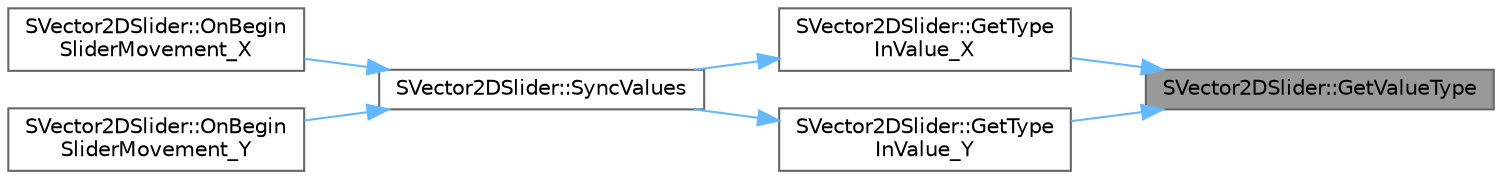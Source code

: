 digraph "SVector2DSlider::GetValueType"
{
 // INTERACTIVE_SVG=YES
 // LATEX_PDF_SIZE
  bgcolor="transparent";
  edge [fontname=Helvetica,fontsize=10,labelfontname=Helvetica,labelfontsize=10];
  node [fontname=Helvetica,fontsize=10,shape=box,height=0.2,width=0.4];
  rankdir="RL";
  Node1 [id="Node000001",label="SVector2DSlider::GetValueType",height=0.2,width=0.4,color="gray40", fillcolor="grey60", style="filled", fontcolor="black",tooltip=" "];
  Node1 -> Node2 [id="edge1_Node000001_Node000002",dir="back",color="steelblue1",style="solid",tooltip=" "];
  Node2 [id="Node000002",label="SVector2DSlider::GetType\lInValue_X",height=0.2,width=0.4,color="grey40", fillcolor="white", style="filled",URL="$d0/d1b/classSVector2DSlider.html#ac0826b216c248d0b02b59d56672c98f1",tooltip=" "];
  Node2 -> Node3 [id="edge2_Node000002_Node000003",dir="back",color="steelblue1",style="solid",tooltip=" "];
  Node3 [id="Node000003",label="SVector2DSlider::SyncValues",height=0.2,width=0.4,color="grey40", fillcolor="white", style="filled",URL="$d0/d1b/classSVector2DSlider.html#adcf4d46900b59c9d832e66efc27ce6d6",tooltip=" "];
  Node3 -> Node4 [id="edge3_Node000003_Node000004",dir="back",color="steelblue1",style="solid",tooltip=" "];
  Node4 [id="Node000004",label="SVector2DSlider::OnBegin\lSliderMovement_X",height=0.2,width=0.4,color="grey40", fillcolor="white", style="filled",URL="$d0/d1b/classSVector2DSlider.html#a6b40f0a9a19a1edc644e725f8edfaf23",tooltip="Called when the slider begins to move."];
  Node3 -> Node5 [id="edge4_Node000003_Node000005",dir="back",color="steelblue1",style="solid",tooltip=" "];
  Node5 [id="Node000005",label="SVector2DSlider::OnBegin\lSliderMovement_Y",height=0.2,width=0.4,color="grey40", fillcolor="white", style="filled",URL="$d0/d1b/classSVector2DSlider.html#a36ec2f7a3ee8fa859860a38d42412bf3",tooltip="Called when the slider begins to move."];
  Node1 -> Node6 [id="edge5_Node000001_Node000006",dir="back",color="steelblue1",style="solid",tooltip=" "];
  Node6 [id="Node000006",label="SVector2DSlider::GetType\lInValue_Y",height=0.2,width=0.4,color="grey40", fillcolor="white", style="filled",URL="$d0/d1b/classSVector2DSlider.html#af0f083b15c0a1f82c00735733fd2961f",tooltip=" "];
  Node6 -> Node3 [id="edge6_Node000006_Node000003",dir="back",color="steelblue1",style="solid",tooltip=" "];
}
